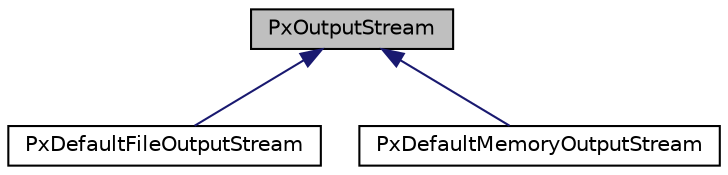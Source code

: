 digraph "PxOutputStream"
{
  edge [fontname="Helvetica",fontsize="10",labelfontname="Helvetica",labelfontsize="10"];
  node [fontname="Helvetica",fontsize="10",shape=record];
  Node0 [label="PxOutputStream",height=0.2,width=0.4,color="black", fillcolor="grey75", style="filled", fontcolor="black"];
  Node0 -> Node1 [dir="back",color="midnightblue",fontsize="10",style="solid",fontname="Helvetica"];
  Node1 [label="PxDefaultFileOutputStream",height=0.2,width=0.4,color="black", fillcolor="white", style="filled",URL="$classPxDefaultFileOutputStream.html",tooltip="default implementation of a file write stream "];
  Node0 -> Node2 [dir="back",color="midnightblue",fontsize="10",style="solid",fontname="Helvetica"];
  Node2 [label="PxDefaultMemoryOutputStream",height=0.2,width=0.4,color="black", fillcolor="white", style="filled",URL="$classPxDefaultMemoryOutputStream.html",tooltip="default implementation of a memory write stream "];
}
